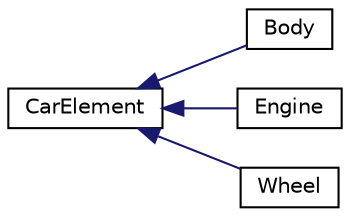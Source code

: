 digraph "Graphical Class Hierarchy"
{
  edge [fontname="Helvetica",fontsize="10",labelfontname="Helvetica",labelfontsize="10"];
  node [fontname="Helvetica",fontsize="10",shape=record];
  rankdir="LR";
  Node1 [label="CarElement",height=0.2,width=0.4,color="black", fillcolor="white", style="filled",URL="$structCarElement.html"];
  Node1 -> Node2 [dir="back",color="midnightblue",fontsize="10",style="solid",fontname="Helvetica"];
  Node2 [label="Body",height=0.2,width=0.4,color="black", fillcolor="white", style="filled",URL="$classBody.html"];
  Node1 -> Node3 [dir="back",color="midnightblue",fontsize="10",style="solid",fontname="Helvetica"];
  Node3 [label="Engine",height=0.2,width=0.4,color="black", fillcolor="white", style="filled",URL="$classEngine.html"];
  Node1 -> Node4 [dir="back",color="midnightblue",fontsize="10",style="solid",fontname="Helvetica"];
  Node4 [label="Wheel",height=0.2,width=0.4,color="black", fillcolor="white", style="filled",URL="$classWheel.html"];
}
